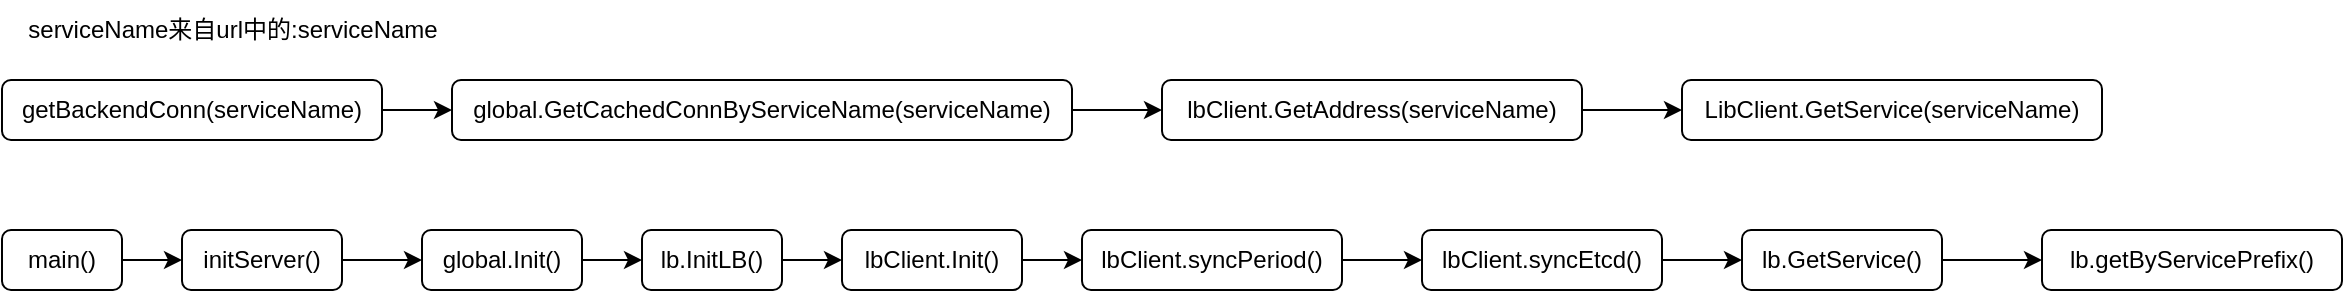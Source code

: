 <mxfile version="20.2.0" type="github">
  <diagram id="C5RBs43oDa-KdzZeNtuy" name="Page-1">
    <mxGraphModel dx="888" dy="547" grid="1" gridSize="10" guides="1" tooltips="1" connect="1" arrows="1" fold="1" page="1" pageScale="1" pageWidth="827" pageHeight="1169" math="0" shadow="0">
      <root>
        <mxCell id="WIyWlLk6GJQsqaUBKTNV-0" />
        <mxCell id="WIyWlLk6GJQsqaUBKTNV-1" parent="WIyWlLk6GJQsqaUBKTNV-0" />
        <mxCell id="yxYbdJCDAQSvztTBxH8T-1" value="" style="edgeStyle=orthogonalEdgeStyle;rounded=0;orthogonalLoop=1;jettySize=auto;html=1;" edge="1" parent="WIyWlLk6GJQsqaUBKTNV-1" source="WIyWlLk6GJQsqaUBKTNV-3" target="yxYbdJCDAQSvztTBxH8T-0">
          <mxGeometry relative="1" as="geometry" />
        </mxCell>
        <mxCell id="WIyWlLk6GJQsqaUBKTNV-3" value="getBackendConn(serviceName)" style="rounded=1;whiteSpace=wrap;html=1;fontSize=12;glass=0;strokeWidth=1;shadow=0;" parent="WIyWlLk6GJQsqaUBKTNV-1" vertex="1">
          <mxGeometry x="20" y="85" width="190" height="30" as="geometry" />
        </mxCell>
        <mxCell id="yxYbdJCDAQSvztTBxH8T-3" value="" style="edgeStyle=orthogonalEdgeStyle;rounded=0;orthogonalLoop=1;jettySize=auto;html=1;" edge="1" parent="WIyWlLk6GJQsqaUBKTNV-1" source="yxYbdJCDAQSvztTBxH8T-0" target="yxYbdJCDAQSvztTBxH8T-2">
          <mxGeometry relative="1" as="geometry" />
        </mxCell>
        <mxCell id="yxYbdJCDAQSvztTBxH8T-0" value="global.GetCachedConnByServiceName(serviceName)" style="whiteSpace=wrap;html=1;rounded=1;glass=0;strokeWidth=1;shadow=0;" vertex="1" parent="WIyWlLk6GJQsqaUBKTNV-1">
          <mxGeometry x="245" y="85" width="310" height="30" as="geometry" />
        </mxCell>
        <mxCell id="yxYbdJCDAQSvztTBxH8T-7" value="" style="edgeStyle=orthogonalEdgeStyle;rounded=0;orthogonalLoop=1;jettySize=auto;html=1;" edge="1" parent="WIyWlLk6GJQsqaUBKTNV-1" source="yxYbdJCDAQSvztTBxH8T-2" target="yxYbdJCDAQSvztTBxH8T-6">
          <mxGeometry relative="1" as="geometry" />
        </mxCell>
        <mxCell id="yxYbdJCDAQSvztTBxH8T-2" value="lbClient.GetAddress(serviceName)" style="whiteSpace=wrap;html=1;rounded=1;glass=0;strokeWidth=1;shadow=0;" vertex="1" parent="WIyWlLk6GJQsqaUBKTNV-1">
          <mxGeometry x="600" y="85" width="210" height="30" as="geometry" />
        </mxCell>
        <mxCell id="yxYbdJCDAQSvztTBxH8T-4" value="serviceName来自url中的:serviceName" style="text;html=1;resizable=0;autosize=1;align=center;verticalAlign=middle;points=[];fillColor=none;strokeColor=none;rounded=0;" vertex="1" parent="WIyWlLk6GJQsqaUBKTNV-1">
          <mxGeometry x="20" y="45" width="230" height="30" as="geometry" />
        </mxCell>
        <mxCell id="yxYbdJCDAQSvztTBxH8T-6" value="LibClient.GetService(serviceName)" style="whiteSpace=wrap;html=1;rounded=1;glass=0;strokeWidth=1;shadow=0;" vertex="1" parent="WIyWlLk6GJQsqaUBKTNV-1">
          <mxGeometry x="860" y="85" width="210" height="30" as="geometry" />
        </mxCell>
        <mxCell id="yxYbdJCDAQSvztTBxH8T-10" value="" style="edgeStyle=orthogonalEdgeStyle;rounded=0;orthogonalLoop=1;jettySize=auto;html=1;" edge="1" parent="WIyWlLk6GJQsqaUBKTNV-1" source="yxYbdJCDAQSvztTBxH8T-8" target="yxYbdJCDAQSvztTBxH8T-9">
          <mxGeometry relative="1" as="geometry" />
        </mxCell>
        <mxCell id="yxYbdJCDAQSvztTBxH8T-8" value="main()" style="rounded=1;whiteSpace=wrap;html=1;fontSize=12;glass=0;strokeWidth=1;shadow=0;" vertex="1" parent="WIyWlLk6GJQsqaUBKTNV-1">
          <mxGeometry x="20" y="160" width="60" height="30" as="geometry" />
        </mxCell>
        <mxCell id="yxYbdJCDAQSvztTBxH8T-12" value="" style="edgeStyle=orthogonalEdgeStyle;rounded=0;orthogonalLoop=1;jettySize=auto;html=1;" edge="1" parent="WIyWlLk6GJQsqaUBKTNV-1" source="yxYbdJCDAQSvztTBxH8T-9" target="yxYbdJCDAQSvztTBxH8T-11">
          <mxGeometry relative="1" as="geometry" />
        </mxCell>
        <mxCell id="yxYbdJCDAQSvztTBxH8T-9" value="initServer()" style="whiteSpace=wrap;html=1;rounded=1;glass=0;strokeWidth=1;shadow=0;" vertex="1" parent="WIyWlLk6GJQsqaUBKTNV-1">
          <mxGeometry x="110" y="160" width="80" height="30" as="geometry" />
        </mxCell>
        <mxCell id="yxYbdJCDAQSvztTBxH8T-14" value="" style="edgeStyle=orthogonalEdgeStyle;rounded=0;orthogonalLoop=1;jettySize=auto;html=1;" edge="1" parent="WIyWlLk6GJQsqaUBKTNV-1" source="yxYbdJCDAQSvztTBxH8T-11" target="yxYbdJCDAQSvztTBxH8T-13">
          <mxGeometry relative="1" as="geometry" />
        </mxCell>
        <mxCell id="yxYbdJCDAQSvztTBxH8T-11" value="global.Init()" style="whiteSpace=wrap;html=1;rounded=1;glass=0;strokeWidth=1;shadow=0;" vertex="1" parent="WIyWlLk6GJQsqaUBKTNV-1">
          <mxGeometry x="230" y="160" width="80" height="30" as="geometry" />
        </mxCell>
        <mxCell id="yxYbdJCDAQSvztTBxH8T-16" value="" style="edgeStyle=orthogonalEdgeStyle;rounded=0;orthogonalLoop=1;jettySize=auto;html=1;" edge="1" parent="WIyWlLk6GJQsqaUBKTNV-1" source="yxYbdJCDAQSvztTBxH8T-13" target="yxYbdJCDAQSvztTBxH8T-15">
          <mxGeometry relative="1" as="geometry" />
        </mxCell>
        <mxCell id="yxYbdJCDAQSvztTBxH8T-13" value="lb.InitLB()" style="whiteSpace=wrap;html=1;rounded=1;glass=0;strokeWidth=1;shadow=0;" vertex="1" parent="WIyWlLk6GJQsqaUBKTNV-1">
          <mxGeometry x="340" y="160" width="70" height="30" as="geometry" />
        </mxCell>
        <mxCell id="yxYbdJCDAQSvztTBxH8T-18" value="" style="edgeStyle=orthogonalEdgeStyle;rounded=0;orthogonalLoop=1;jettySize=auto;html=1;" edge="1" parent="WIyWlLk6GJQsqaUBKTNV-1" source="yxYbdJCDAQSvztTBxH8T-15" target="yxYbdJCDAQSvztTBxH8T-17">
          <mxGeometry relative="1" as="geometry" />
        </mxCell>
        <mxCell id="yxYbdJCDAQSvztTBxH8T-15" value="lbClient.Init()" style="whiteSpace=wrap;html=1;rounded=1;glass=0;strokeWidth=1;shadow=0;" vertex="1" parent="WIyWlLk6GJQsqaUBKTNV-1">
          <mxGeometry x="440" y="160" width="90" height="30" as="geometry" />
        </mxCell>
        <mxCell id="yxYbdJCDAQSvztTBxH8T-20" value="" style="edgeStyle=orthogonalEdgeStyle;rounded=0;orthogonalLoop=1;jettySize=auto;html=1;" edge="1" parent="WIyWlLk6GJQsqaUBKTNV-1" source="yxYbdJCDAQSvztTBxH8T-17" target="yxYbdJCDAQSvztTBxH8T-19">
          <mxGeometry relative="1" as="geometry" />
        </mxCell>
        <mxCell id="yxYbdJCDAQSvztTBxH8T-17" value="lbClient.syncPeriod()" style="whiteSpace=wrap;html=1;rounded=1;glass=0;strokeWidth=1;shadow=0;" vertex="1" parent="WIyWlLk6GJQsqaUBKTNV-1">
          <mxGeometry x="560" y="160" width="130" height="30" as="geometry" />
        </mxCell>
        <mxCell id="yxYbdJCDAQSvztTBxH8T-22" value="" style="edgeStyle=orthogonalEdgeStyle;rounded=0;orthogonalLoop=1;jettySize=auto;html=1;" edge="1" parent="WIyWlLk6GJQsqaUBKTNV-1" source="yxYbdJCDAQSvztTBxH8T-19" target="yxYbdJCDAQSvztTBxH8T-21">
          <mxGeometry relative="1" as="geometry" />
        </mxCell>
        <mxCell id="yxYbdJCDAQSvztTBxH8T-19" value="lbClient.syncEtcd()" style="whiteSpace=wrap;html=1;rounded=1;glass=0;strokeWidth=1;shadow=0;" vertex="1" parent="WIyWlLk6GJQsqaUBKTNV-1">
          <mxGeometry x="730" y="160" width="120" height="30" as="geometry" />
        </mxCell>
        <mxCell id="yxYbdJCDAQSvztTBxH8T-24" value="" style="edgeStyle=orthogonalEdgeStyle;rounded=0;orthogonalLoop=1;jettySize=auto;html=1;" edge="1" parent="WIyWlLk6GJQsqaUBKTNV-1" source="yxYbdJCDAQSvztTBxH8T-21" target="yxYbdJCDAQSvztTBxH8T-23">
          <mxGeometry relative="1" as="geometry" />
        </mxCell>
        <mxCell id="yxYbdJCDAQSvztTBxH8T-21" value="lb.GetService()" style="whiteSpace=wrap;html=1;rounded=1;glass=0;strokeWidth=1;shadow=0;" vertex="1" parent="WIyWlLk6GJQsqaUBKTNV-1">
          <mxGeometry x="890" y="160" width="100" height="30" as="geometry" />
        </mxCell>
        <mxCell id="yxYbdJCDAQSvztTBxH8T-23" value="lb.getByServicePrefix()" style="whiteSpace=wrap;html=1;rounded=1;glass=0;strokeWidth=1;shadow=0;" vertex="1" parent="WIyWlLk6GJQsqaUBKTNV-1">
          <mxGeometry x="1040" y="160" width="150" height="30" as="geometry" />
        </mxCell>
      </root>
    </mxGraphModel>
  </diagram>
</mxfile>
